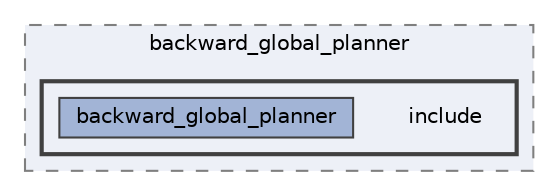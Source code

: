 digraph "smacc2_client_library/nav2z_client/custom_planners/backward_global_planner/include"
{
 // LATEX_PDF_SIZE
  bgcolor="transparent";
  edge [fontname=Helvetica,fontsize=10,labelfontname=Helvetica,labelfontsize=10];
  node [fontname=Helvetica,fontsize=10,shape=box,height=0.2,width=0.4];
  compound=true
  subgraph clusterdir_c74255874c868df82134442d36155657 {
    graph [ bgcolor="#edf0f7", pencolor="grey50", label="backward_global_planner", fontname=Helvetica,fontsize=10 style="filled,dashed", URL="dir_c74255874c868df82134442d36155657.html",tooltip=""]
  subgraph clusterdir_386963ad1d2dddb8e3b1a7d7eff23366 {
    graph [ bgcolor="#edf0f7", pencolor="grey25", label="", fontname=Helvetica,fontsize=10 style="filled,bold", URL="dir_386963ad1d2dddb8e3b1a7d7eff23366.html",tooltip=""]
    dir_386963ad1d2dddb8e3b1a7d7eff23366 [shape=plaintext, label="include"];
  dir_8f3a763c6994eaf68dd61c7bbb52fdad [label="backward_global_planner", fillcolor="#a2b4d6", color="grey25", style="filled", URL="dir_8f3a763c6994eaf68dd61c7bbb52fdad.html",tooltip=""];
  }
  }
}
